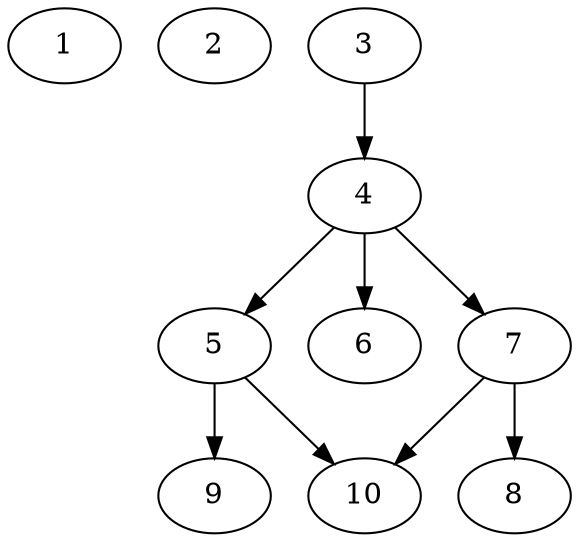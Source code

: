// DAG automatically generated by daggen at Thu Oct  3 13:58:05 2019
// ./daggen --dot -n 10 --ccr 0.4 --fat 0.5 --regular 0.5 --density 0.5 --mindata 5242880 --maxdata 52428800 
digraph G {
  1 [size="66117120", alpha="0.14", expect_size="26446848"] 
  2 [size="97274880", alpha="0.04", expect_size="38909952"] 
  3 [size="128156160", alpha="0.17", expect_size="51262464"] 
  3 -> 4 [size ="51262464"]
  4 [size="62684160", alpha="0.16", expect_size="25073664"] 
  4 -> 5 [size ="25073664"]
  4 -> 6 [size ="25073664"]
  4 -> 7 [size ="25073664"]
  5 [size="32184320", alpha="0.03", expect_size="12873728"] 
  5 -> 9 [size ="12873728"]
  5 -> 10 [size ="12873728"]
  6 [size="127644160", alpha="0.15", expect_size="51057664"] 
  7 [size="56993280", alpha="0.20", expect_size="22797312"] 
  7 -> 8 [size ="22797312"]
  7 -> 10 [size ="22797312"]
  8 [size="93588480", alpha="0.11", expect_size="37435392"] 
  9 [size="88680960", alpha="0.01", expect_size="35472384"] 
  10 [size="54533120", alpha="0.17", expect_size="21813248"] 
}
